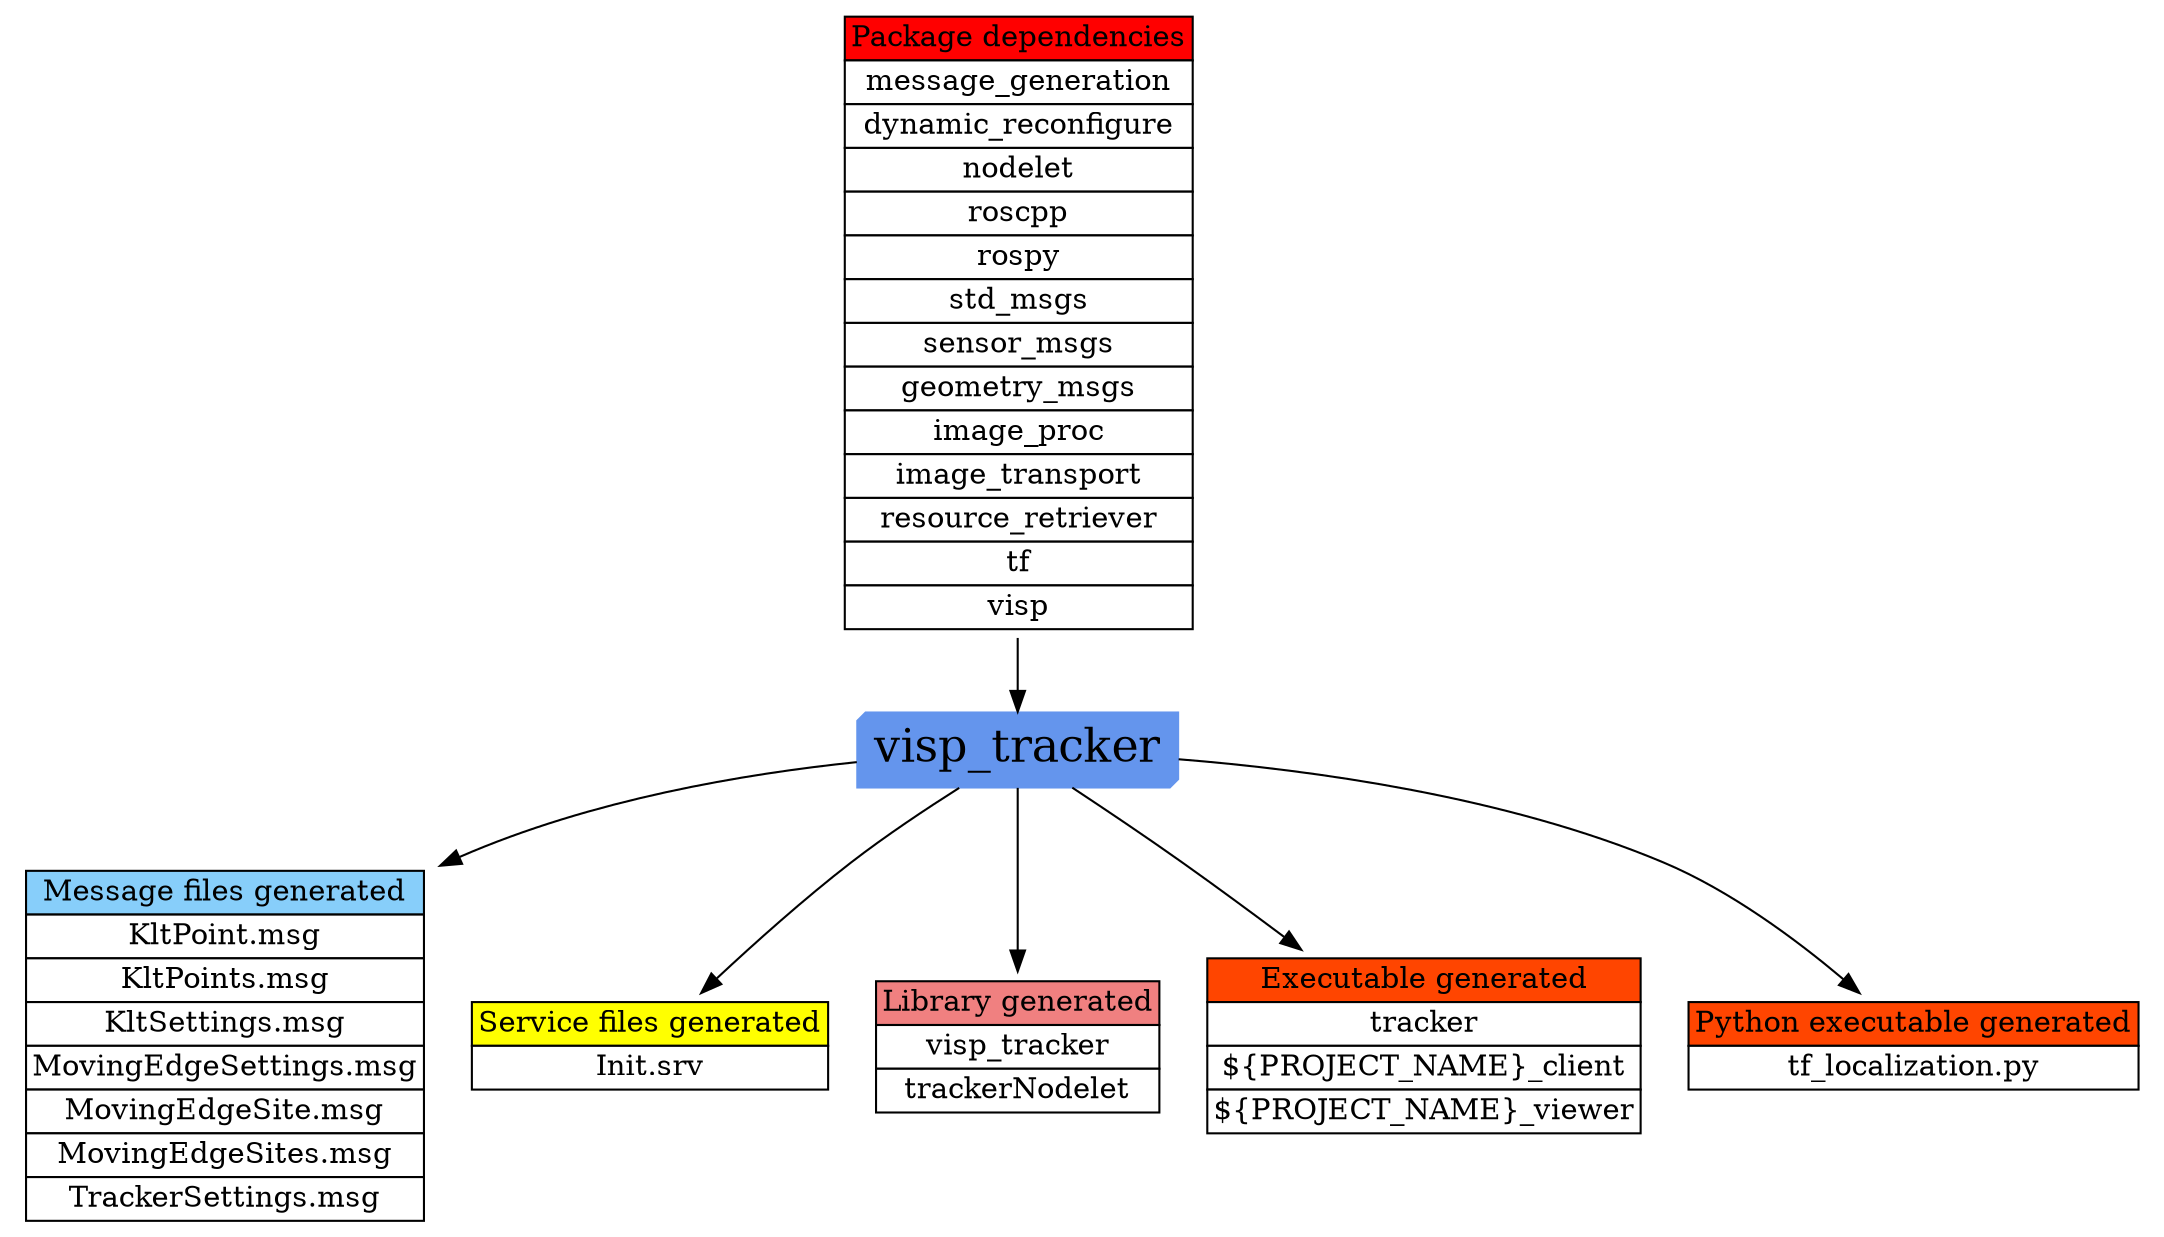 digraph PkgGenerationGraph {
nodesep=0.1;
node [ shape=plaintext];
visp_tracker [ shape=box3d style=filled color="#6495ED" fontsize=22];
find_package [ label=<<table BGCOLOR="#FFFFFF" BORDER="0" CELLBORDER="1" CELLSPACING="0">
  <tr>
    <td ALIGN="CENTER" BGCOLOR="#FF0000" COLSPAN="1">Package dependencies</td>
  </tr>
  <tr>
    <td ALIGN="CENTER" BGCOLOR="#FFFFFF" COLSPAN="1">message_generation</td>
  </tr>
  <tr>
    <td ALIGN="CENTER" BGCOLOR="#FFFFFF" COLSPAN="1">dynamic_reconfigure</td>
  </tr>
  <tr>
    <td ALIGN="CENTER" BGCOLOR="#FFFFFF" COLSPAN="1">nodelet</td>
  </tr>
  <tr>
    <td ALIGN="CENTER" BGCOLOR="#FFFFFF" COLSPAN="1">roscpp</td>
  </tr>
  <tr>
    <td ALIGN="CENTER" BGCOLOR="#FFFFFF" COLSPAN="1">rospy</td>
  </tr>
  <tr>
    <td ALIGN="CENTER" BGCOLOR="#FFFFFF" COLSPAN="1">std_msgs</td>
  </tr>
  <tr>
    <td ALIGN="CENTER" BGCOLOR="#FFFFFF" COLSPAN="1">sensor_msgs</td>
  </tr>
  <tr>
    <td ALIGN="CENTER" BGCOLOR="#FFFFFF" COLSPAN="1">geometry_msgs</td>
  </tr>
  <tr>
    <td ALIGN="CENTER" BGCOLOR="#FFFFFF" COLSPAN="1">image_proc</td>
  </tr>
  <tr>
    <td ALIGN="CENTER" BGCOLOR="#FFFFFF" COLSPAN="1">image_transport</td>
  </tr>
  <tr>
    <td ALIGN="CENTER" BGCOLOR="#FFFFFF" COLSPAN="1">resource_retriever</td>
  </tr>
  <tr>
    <td ALIGN="CENTER" BGCOLOR="#FFFFFF" COLSPAN="1">tf</td>
  </tr>
  <tr>
    <td ALIGN="CENTER" BGCOLOR="#FFFFFF" COLSPAN="1">visp</td>
  </tr>
</table>
>];
add_message_files [ label=<<table BGCOLOR="#FFFFFF" BORDER="0" CELLBORDER="1" CELLSPACING="0">
  <tr>
    <td ALIGN="CENTER" BGCOLOR="#87CEFA" COLSPAN="1">Message files generated</td>
  </tr>
  <tr>
    <td ALIGN="CENTER" BGCOLOR="#FFFFFF" COLSPAN="1">KltPoint.msg</td>
  </tr>
  <tr>
    <td ALIGN="CENTER" BGCOLOR="#FFFFFF" COLSPAN="1">KltPoints.msg</td>
  </tr>
  <tr>
    <td ALIGN="CENTER" BGCOLOR="#FFFFFF" COLSPAN="1">KltSettings.msg</td>
  </tr>
  <tr>
    <td ALIGN="CENTER" BGCOLOR="#FFFFFF" COLSPAN="1">MovingEdgeSettings.msg</td>
  </tr>
  <tr>
    <td ALIGN="CENTER" BGCOLOR="#FFFFFF" COLSPAN="1">MovingEdgeSite.msg</td>
  </tr>
  <tr>
    <td ALIGN="CENTER" BGCOLOR="#FFFFFF" COLSPAN="1">MovingEdgeSites.msg</td>
  </tr>
  <tr>
    <td ALIGN="CENTER" BGCOLOR="#FFFFFF" COLSPAN="1">TrackerSettings.msg</td>
  </tr>
</table>
>];
add_service_files [ label=<<table BGCOLOR="#FFFFFF" BORDER="0" CELLBORDER="1" CELLSPACING="0">
  <tr>
    <td ALIGN="CENTER" BGCOLOR="#FFFF00" COLSPAN="1">Service files generated</td>
  </tr>
  <tr>
    <td ALIGN="CENTER" BGCOLOR="#FFFFFF" COLSPAN="1">Init.srv</td>
  </tr>
</table>
>];
add_library [ label=<<table BGCOLOR="#FFFFFF" BORDER="0" CELLBORDER="1" CELLSPACING="0">
  <tr>
    <td ALIGN="CENTER" BGCOLOR="#F08080" COLSPAN="1">Library generated</td>
  </tr>
  <tr>
    <td ALIGN="CENTER" BGCOLOR="#FFFFFF" COLSPAN="1">visp_tracker</td>
  </tr>
  <tr>
    <td ALIGN="CENTER" BGCOLOR="#FFFFFF" COLSPAN="1">trackerNodelet</td>
  </tr>
</table>
>];
add_executable [ label=<<table BGCOLOR="#FFFFFF" BORDER="0" CELLBORDER="1" CELLSPACING="0">
  <tr>
    <td ALIGN="CENTER" BGCOLOR="#FF4500" COLSPAN="1">Executable generated</td>
  </tr>
  <tr>
    <td ALIGN="CENTER" BGCOLOR="#FFFFFF" COLSPAN="1">tracker</td>
  </tr>
  <tr>
    <td ALIGN="CENTER" BGCOLOR="#FFFFFF" COLSPAN="1">${PROJECT_NAME}_client</td>
  </tr>
  <tr>
    <td ALIGN="CENTER" BGCOLOR="#FFFFFF" COLSPAN="1">${PROJECT_NAME}_viewer</td>
  </tr>
</table>
>];
add_py_executable [ label=<<table BGCOLOR="#FFFFFF" BORDER="0" CELLBORDER="1" CELLSPACING="0">
  <tr>
    <td ALIGN="CENTER" BGCOLOR="#FF4500" COLSPAN="1">Python executable generated</td>
  </tr>
  <tr>
    <td ALIGN="CENTER" BGCOLOR="#FFFFFF" COLSPAN="1">tf_localization.py</td>
  </tr>
</table>
>];
find_package -> visp_tracker;
visp_tracker -> add_message_files;
visp_tracker -> add_service_files;
visp_tracker -> add_library;
visp_tracker -> add_executable;
visp_tracker -> add_py_executable;
}
